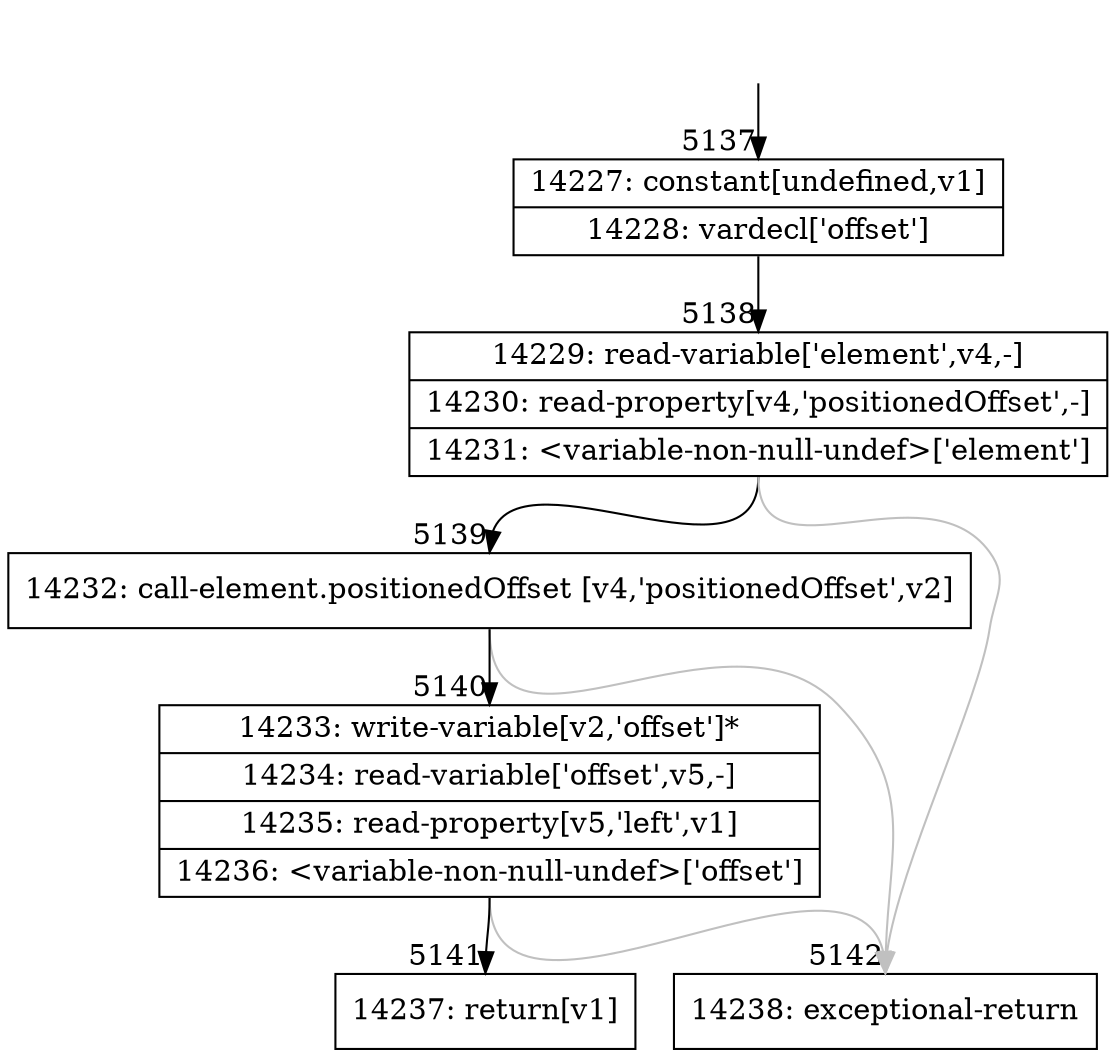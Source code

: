 digraph {
rankdir="TD"
BB_entry405[shape=none,label=""];
BB_entry405 -> BB5137 [tailport=s, headport=n, headlabel="    5137"]
BB5137 [shape=record label="{14227: constant[undefined,v1]|14228: vardecl['offset']}" ] 
BB5137 -> BB5138 [tailport=s, headport=n, headlabel="      5138"]
BB5138 [shape=record label="{14229: read-variable['element',v4,-]|14230: read-property[v4,'positionedOffset',-]|14231: \<variable-non-null-undef\>['element']}" ] 
BB5138 -> BB5139 [tailport=s, headport=n, headlabel="      5139"]
BB5138 -> BB5142 [tailport=s, headport=n, color=gray, headlabel="      5142"]
BB5139 [shape=record label="{14232: call-element.positionedOffset [v4,'positionedOffset',v2]}" ] 
BB5139 -> BB5140 [tailport=s, headport=n, headlabel="      5140"]
BB5139 -> BB5142 [tailport=s, headport=n, color=gray]
BB5140 [shape=record label="{14233: write-variable[v2,'offset']*|14234: read-variable['offset',v5,-]|14235: read-property[v5,'left',v1]|14236: \<variable-non-null-undef\>['offset']}" ] 
BB5140 -> BB5141 [tailport=s, headport=n, headlabel="      5141"]
BB5140 -> BB5142 [tailport=s, headport=n, color=gray]
BB5141 [shape=record label="{14237: return[v1]}" ] 
BB5142 [shape=record label="{14238: exceptional-return}" ] 
//#$~ 3884
}
